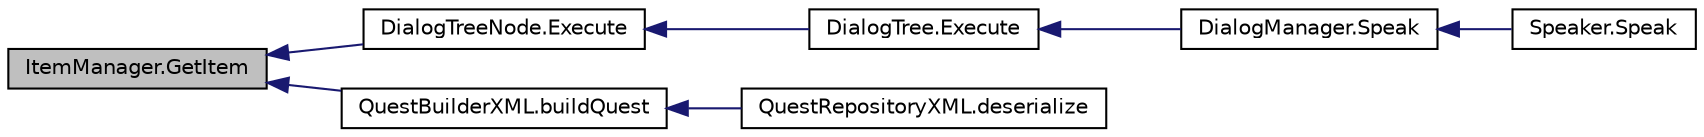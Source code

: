 digraph "ItemManager.GetItem"
{
  edge [fontname="Helvetica",fontsize="10",labelfontname="Helvetica",labelfontsize="10"];
  node [fontname="Helvetica",fontsize="10",shape=record];
  rankdir="LR";
  Node7 [label="ItemManager.GetItem",height=0.2,width=0.4,color="black", fillcolor="grey75", style="filled", fontcolor="black"];
  Node7 -> Node8 [dir="back",color="midnightblue",fontsize="10",style="solid",fontname="Helvetica"];
  Node8 [label="DialogTreeNode.Execute",height=0.2,width=0.4,color="black", fillcolor="white", style="filled",URL="$class_dialog_tree_node.html#a24ffb8e16b92716b2e2b3c1ed23b5e77",tooltip="When the node is reached, gives a list of rewards for the player "];
  Node8 -> Node9 [dir="back",color="midnightblue",fontsize="10",style="solid",fontname="Helvetica"];
  Node9 [label="DialogTree.Execute",height=0.2,width=0.4,color="black", fillcolor="white", style="filled",URL="$class_dialog_tree.html#a16bf6f5e3649166257df4181f6235c2a"];
  Node9 -> Node10 [dir="back",color="midnightblue",fontsize="10",style="solid",fontname="Helvetica"];
  Node10 [label="DialogManager.Speak",height=0.2,width=0.4,color="black", fillcolor="white", style="filled",URL="$class_dialog_manager.html#adb08b3e8f79421f1728a96db49834b5a",tooltip="Try to speak an dialog. If there is a dialog alredy happening, check it&#39;s priority and choose to main..."];
  Node10 -> Node11 [dir="back",color="midnightblue",fontsize="10",style="solid",fontname="Helvetica"];
  Node11 [label="Speaker.Speak",height=0.2,width=0.4,color="black", fillcolor="white", style="filled",URL="$class_speaker.html#ab9c3f43daecff61e43a0ea2552122f73",tooltip="Communicates with the DialogManager in the ItemManager to try to start a dialog. "];
  Node7 -> Node12 [dir="back",color="midnightblue",fontsize="10",style="solid",fontname="Helvetica"];
  Node12 [label="QuestBuilderXML.buildQuest",height=0.2,width=0.4,color="black", fillcolor="white", style="filled",URL="$class_quest_builder_x_m_l.html#a6098d83542583b2377b02bc2366666d4",tooltip="Developed by: Peao (rngs); Builds the quest from the Quest XML element. "];
  Node12 -> Node13 [dir="back",color="midnightblue",fontsize="10",style="solid",fontname="Helvetica"];
  Node13 [label="QuestRepositoryXML.deserialize",height=0.2,width=0.4,color="black", fillcolor="white", style="filled",URL="$class_quest_repository_x_m_l.html#a2c999bcc8c41f97dd040e0060f114f3b",tooltip="Build the Quest Repository by deserealizing the specified questCollectionFileName. "];
}
